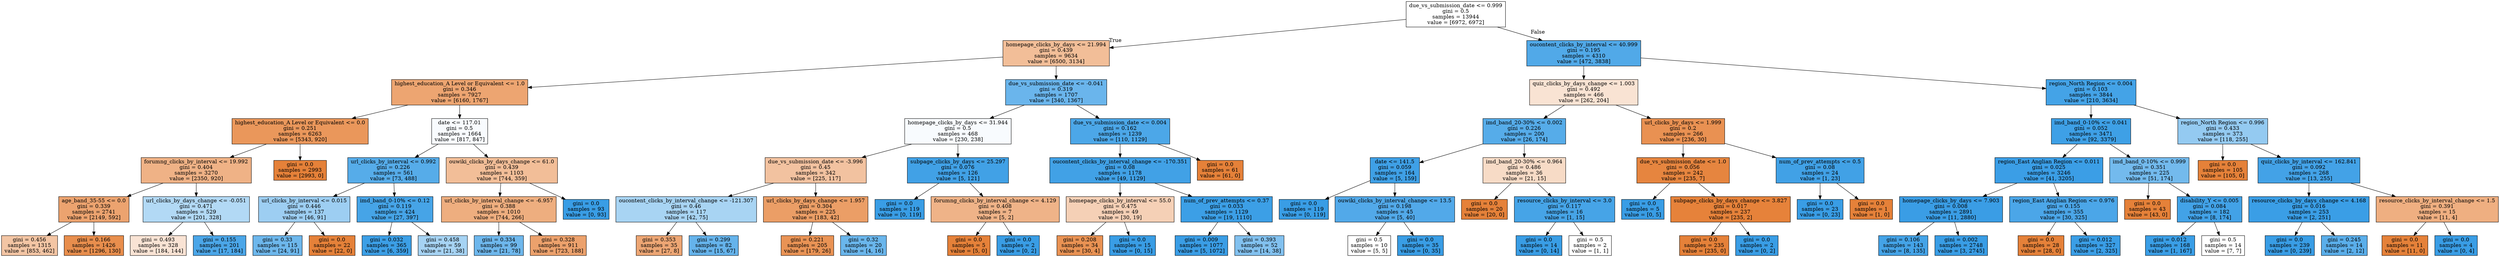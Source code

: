 digraph Tree {
node [shape=box, style="filled", color="black"] ;
0 [label="due_vs_submission_date <= 0.999\ngini = 0.5\nsamples = 13944\nvalue = [6972, 6972]", fillcolor="#e5813900"] ;
1 [label="homepage_clicks_by_days <= 21.994\ngini = 0.439\nsamples = 9634\nvalue = [6500, 3134]", fillcolor="#e5813984"] ;
0 -> 1 [labeldistance=2.5, labelangle=45, headlabel="True"] ;
2 [label="highest_education_A Level or Equivalent <= 1.0\ngini = 0.346\nsamples = 7927\nvalue = [6160, 1767]", fillcolor="#e58139b6"] ;
1 -> 2 ;
3 [label="highest_education_A Level or Equivalent <= 0.0\ngini = 0.251\nsamples = 6263\nvalue = [5343, 920]", fillcolor="#e58139d3"] ;
2 -> 3 ;
4 [label="forumng_clicks_by_interval <= 19.992\ngini = 0.404\nsamples = 3270\nvalue = [2350, 920]", fillcolor="#e581399b"] ;
3 -> 4 ;
5 [label="age_band_35-55 <= 0.0\ngini = 0.339\nsamples = 2741\nvalue = [2149, 592]", fillcolor="#e58139b9"] ;
4 -> 5 ;
6 [label="gini = 0.456\nsamples = 1315\nvalue = [853, 462]", fillcolor="#e5813975"] ;
5 -> 6 ;
7 [label="gini = 0.166\nsamples = 1426\nvalue = [1296, 130]", fillcolor="#e58139e5"] ;
5 -> 7 ;
8 [label="url_clicks_by_days_change <= -0.051\ngini = 0.471\nsamples = 529\nvalue = [201, 328]", fillcolor="#399de563"] ;
4 -> 8 ;
9 [label="gini = 0.493\nsamples = 328\nvalue = [184, 144]", fillcolor="#e5813937"] ;
8 -> 9 ;
10 [label="gini = 0.155\nsamples = 201\nvalue = [17, 184]", fillcolor="#399de5e7"] ;
8 -> 10 ;
11 [label="gini = 0.0\nsamples = 2993\nvalue = [2993, 0]", fillcolor="#e58139ff"] ;
3 -> 11 ;
12 [label="date <= 117.01\ngini = 0.5\nsamples = 1664\nvalue = [817, 847]", fillcolor="#399de509"] ;
2 -> 12 ;
13 [label="url_clicks_by_interval <= 0.992\ngini = 0.226\nsamples = 561\nvalue = [73, 488]", fillcolor="#399de5d9"] ;
12 -> 13 ;
14 [label="url_clicks_by_interval <= 0.015\ngini = 0.446\nsamples = 137\nvalue = [46, 91]", fillcolor="#399de57e"] ;
13 -> 14 ;
15 [label="gini = 0.33\nsamples = 115\nvalue = [24, 91]", fillcolor="#399de5bc"] ;
14 -> 15 ;
16 [label="gini = 0.0\nsamples = 22\nvalue = [22, 0]", fillcolor="#e58139ff"] ;
14 -> 16 ;
17 [label="imd_band_0-10% <= 0.12\ngini = 0.119\nsamples = 424\nvalue = [27, 397]", fillcolor="#399de5ee"] ;
13 -> 17 ;
18 [label="gini = 0.032\nsamples = 365\nvalue = [6, 359]", fillcolor="#399de5fb"] ;
17 -> 18 ;
19 [label="gini = 0.458\nsamples = 59\nvalue = [21, 38]", fillcolor="#399de572"] ;
17 -> 19 ;
20 [label="ouwiki_clicks_by_days_change <= 61.0\ngini = 0.439\nsamples = 1103\nvalue = [744, 359]", fillcolor="#e5813984"] ;
12 -> 20 ;
21 [label="url_clicks_by_interval_change <= -6.957\ngini = 0.388\nsamples = 1010\nvalue = [744, 266]", fillcolor="#e58139a4"] ;
20 -> 21 ;
22 [label="gini = 0.334\nsamples = 99\nvalue = [21, 78]", fillcolor="#399de5ba"] ;
21 -> 22 ;
23 [label="gini = 0.328\nsamples = 911\nvalue = [723, 188]", fillcolor="#e58139bd"] ;
21 -> 23 ;
24 [label="gini = 0.0\nsamples = 93\nvalue = [0, 93]", fillcolor="#399de5ff"] ;
20 -> 24 ;
25 [label="due_vs_submission_date <= -0.041\ngini = 0.319\nsamples = 1707\nvalue = [340, 1367]", fillcolor="#399de5c0"] ;
1 -> 25 ;
26 [label="homepage_clicks_by_days <= 31.944\ngini = 0.5\nsamples = 468\nvalue = [230, 238]", fillcolor="#399de509"] ;
25 -> 26 ;
27 [label="due_vs_submission_date <= -3.996\ngini = 0.45\nsamples = 342\nvalue = [225, 117]", fillcolor="#e581397a"] ;
26 -> 27 ;
28 [label="oucontent_clicks_by_interval_change <= -121.307\ngini = 0.46\nsamples = 117\nvalue = [42, 75]", fillcolor="#399de570"] ;
27 -> 28 ;
29 [label="gini = 0.353\nsamples = 35\nvalue = [27, 8]", fillcolor="#e58139b3"] ;
28 -> 29 ;
30 [label="gini = 0.299\nsamples = 82\nvalue = [15, 67]", fillcolor="#399de5c6"] ;
28 -> 30 ;
31 [label="url_clicks_by_days_change <= 1.957\ngini = 0.304\nsamples = 225\nvalue = [183, 42]", fillcolor="#e58139c4"] ;
27 -> 31 ;
32 [label="gini = 0.221\nsamples = 205\nvalue = [179, 26]", fillcolor="#e58139da"] ;
31 -> 32 ;
33 [label="gini = 0.32\nsamples = 20\nvalue = [4, 16]", fillcolor="#399de5bf"] ;
31 -> 33 ;
34 [label="subpage_clicks_by_days <= 25.297\ngini = 0.076\nsamples = 126\nvalue = [5, 121]", fillcolor="#399de5f4"] ;
26 -> 34 ;
35 [label="gini = 0.0\nsamples = 119\nvalue = [0, 119]", fillcolor="#399de5ff"] ;
34 -> 35 ;
36 [label="forumng_clicks_by_interval_change <= 4.129\ngini = 0.408\nsamples = 7\nvalue = [5, 2]", fillcolor="#e5813999"] ;
34 -> 36 ;
37 [label="gini = 0.0\nsamples = 5\nvalue = [5, 0]", fillcolor="#e58139ff"] ;
36 -> 37 ;
38 [label="gini = 0.0\nsamples = 2\nvalue = [0, 2]", fillcolor="#399de5ff"] ;
36 -> 38 ;
39 [label="due_vs_submission_date <= 0.004\ngini = 0.162\nsamples = 1239\nvalue = [110, 1129]", fillcolor="#399de5e6"] ;
25 -> 39 ;
40 [label="oucontent_clicks_by_interval_change <= -170.351\ngini = 0.08\nsamples = 1178\nvalue = [49, 1129]", fillcolor="#399de5f4"] ;
39 -> 40 ;
41 [label="homepage_clicks_by_interval <= 55.0\ngini = 0.475\nsamples = 49\nvalue = [30, 19]", fillcolor="#e581395e"] ;
40 -> 41 ;
42 [label="gini = 0.208\nsamples = 34\nvalue = [30, 4]", fillcolor="#e58139dd"] ;
41 -> 42 ;
43 [label="gini = 0.0\nsamples = 15\nvalue = [0, 15]", fillcolor="#399de5ff"] ;
41 -> 43 ;
44 [label="num_of_prev_attempts <= 0.37\ngini = 0.033\nsamples = 1129\nvalue = [19, 1110]", fillcolor="#399de5fb"] ;
40 -> 44 ;
45 [label="gini = 0.009\nsamples = 1077\nvalue = [5, 1072]", fillcolor="#399de5fe"] ;
44 -> 45 ;
46 [label="gini = 0.393\nsamples = 52\nvalue = [14, 38]", fillcolor="#399de5a1"] ;
44 -> 46 ;
47 [label="gini = 0.0\nsamples = 61\nvalue = [61, 0]", fillcolor="#e58139ff"] ;
39 -> 47 ;
48 [label="oucontent_clicks_by_interval <= 40.999\ngini = 0.195\nsamples = 4310\nvalue = [472, 3838]", fillcolor="#399de5e0"] ;
0 -> 48 [labeldistance=2.5, labelangle=-45, headlabel="False"] ;
49 [label="quiz_clicks_by_days_change <= 1.003\ngini = 0.492\nsamples = 466\nvalue = [262, 204]", fillcolor="#e5813938"] ;
48 -> 49 ;
50 [label="imd_band_20-30% <= 0.002\ngini = 0.226\nsamples = 200\nvalue = [26, 174]", fillcolor="#399de5d9"] ;
49 -> 50 ;
51 [label="date <= 141.5\ngini = 0.059\nsamples = 164\nvalue = [5, 159]", fillcolor="#399de5f7"] ;
50 -> 51 ;
52 [label="gini = 0.0\nsamples = 119\nvalue = [0, 119]", fillcolor="#399de5ff"] ;
51 -> 52 ;
53 [label="ouwiki_clicks_by_interval_change <= 13.5\ngini = 0.198\nsamples = 45\nvalue = [5, 40]", fillcolor="#399de5df"] ;
51 -> 53 ;
54 [label="gini = 0.5\nsamples = 10\nvalue = [5, 5]", fillcolor="#e5813900"] ;
53 -> 54 ;
55 [label="gini = 0.0\nsamples = 35\nvalue = [0, 35]", fillcolor="#399de5ff"] ;
53 -> 55 ;
56 [label="imd_band_20-30% <= 0.964\ngini = 0.486\nsamples = 36\nvalue = [21, 15]", fillcolor="#e5813949"] ;
50 -> 56 ;
57 [label="gini = 0.0\nsamples = 20\nvalue = [20, 0]", fillcolor="#e58139ff"] ;
56 -> 57 ;
58 [label="resource_clicks_by_interval <= 3.0\ngini = 0.117\nsamples = 16\nvalue = [1, 15]", fillcolor="#399de5ee"] ;
56 -> 58 ;
59 [label="gini = 0.0\nsamples = 14\nvalue = [0, 14]", fillcolor="#399de5ff"] ;
58 -> 59 ;
60 [label="gini = 0.5\nsamples = 2\nvalue = [1, 1]", fillcolor="#e5813900"] ;
58 -> 60 ;
61 [label="url_clicks_by_days <= 1.999\ngini = 0.2\nsamples = 266\nvalue = [236, 30]", fillcolor="#e58139df"] ;
49 -> 61 ;
62 [label="due_vs_submission_date <= 1.0\ngini = 0.056\nsamples = 242\nvalue = [235, 7]", fillcolor="#e58139f7"] ;
61 -> 62 ;
63 [label="gini = 0.0\nsamples = 5\nvalue = [0, 5]", fillcolor="#399de5ff"] ;
62 -> 63 ;
64 [label="subpage_clicks_by_days_change <= 3.827\ngini = 0.017\nsamples = 237\nvalue = [235, 2]", fillcolor="#e58139fd"] ;
62 -> 64 ;
65 [label="gini = 0.0\nsamples = 235\nvalue = [235, 0]", fillcolor="#e58139ff"] ;
64 -> 65 ;
66 [label="gini = 0.0\nsamples = 2\nvalue = [0, 2]", fillcolor="#399de5ff"] ;
64 -> 66 ;
67 [label="num_of_prev_attempts <= 0.5\ngini = 0.08\nsamples = 24\nvalue = [1, 23]", fillcolor="#399de5f4"] ;
61 -> 67 ;
68 [label="gini = 0.0\nsamples = 23\nvalue = [0, 23]", fillcolor="#399de5ff"] ;
67 -> 68 ;
69 [label="gini = 0.0\nsamples = 1\nvalue = [1, 0]", fillcolor="#e58139ff"] ;
67 -> 69 ;
70 [label="region_North Region <= 0.004\ngini = 0.103\nsamples = 3844\nvalue = [210, 3634]", fillcolor="#399de5f0"] ;
48 -> 70 ;
71 [label="imd_band_0-10% <= 0.041\ngini = 0.052\nsamples = 3471\nvalue = [92, 3379]", fillcolor="#399de5f8"] ;
70 -> 71 ;
72 [label="region_East Anglian Region <= 0.011\ngini = 0.025\nsamples = 3246\nvalue = [41, 3205]", fillcolor="#399de5fc"] ;
71 -> 72 ;
73 [label="homepage_clicks_by_days <= 7.903\ngini = 0.008\nsamples = 2891\nvalue = [11, 2880]", fillcolor="#399de5fe"] ;
72 -> 73 ;
74 [label="gini = 0.106\nsamples = 143\nvalue = [8, 135]", fillcolor="#399de5f0"] ;
73 -> 74 ;
75 [label="gini = 0.002\nsamples = 2748\nvalue = [3, 2745]", fillcolor="#399de5ff"] ;
73 -> 75 ;
76 [label="region_East Anglian Region <= 0.976\ngini = 0.155\nsamples = 355\nvalue = [30, 325]", fillcolor="#399de5e7"] ;
72 -> 76 ;
77 [label="gini = 0.0\nsamples = 28\nvalue = [28, 0]", fillcolor="#e58139ff"] ;
76 -> 77 ;
78 [label="gini = 0.012\nsamples = 327\nvalue = [2, 325]", fillcolor="#399de5fd"] ;
76 -> 78 ;
79 [label="imd_band_0-10% <= 0.999\ngini = 0.351\nsamples = 225\nvalue = [51, 174]", fillcolor="#399de5b4"] ;
71 -> 79 ;
80 [label="gini = 0.0\nsamples = 43\nvalue = [43, 0]", fillcolor="#e58139ff"] ;
79 -> 80 ;
81 [label="disability_Y <= 0.005\ngini = 0.084\nsamples = 182\nvalue = [8, 174]", fillcolor="#399de5f3"] ;
79 -> 81 ;
82 [label="gini = 0.012\nsamples = 168\nvalue = [1, 167]", fillcolor="#399de5fd"] ;
81 -> 82 ;
83 [label="gini = 0.5\nsamples = 14\nvalue = [7, 7]", fillcolor="#e5813900"] ;
81 -> 83 ;
84 [label="region_North Region <= 0.996\ngini = 0.433\nsamples = 373\nvalue = [118, 255]", fillcolor="#399de589"] ;
70 -> 84 ;
85 [label="gini = 0.0\nsamples = 105\nvalue = [105, 0]", fillcolor="#e58139ff"] ;
84 -> 85 ;
86 [label="quiz_clicks_by_interval <= 162.841\ngini = 0.092\nsamples = 268\nvalue = [13, 255]", fillcolor="#399de5f2"] ;
84 -> 86 ;
87 [label="resource_clicks_by_days_change <= 4.168\ngini = 0.016\nsamples = 253\nvalue = [2, 251]", fillcolor="#399de5fd"] ;
86 -> 87 ;
88 [label="gini = 0.0\nsamples = 239\nvalue = [0, 239]", fillcolor="#399de5ff"] ;
87 -> 88 ;
89 [label="gini = 0.245\nsamples = 14\nvalue = [2, 12]", fillcolor="#399de5d4"] ;
87 -> 89 ;
90 [label="resource_clicks_by_interval_change <= 1.5\ngini = 0.391\nsamples = 15\nvalue = [11, 4]", fillcolor="#e58139a2"] ;
86 -> 90 ;
91 [label="gini = 0.0\nsamples = 11\nvalue = [11, 0]", fillcolor="#e58139ff"] ;
90 -> 91 ;
92 [label="gini = 0.0\nsamples = 4\nvalue = [0, 4]", fillcolor="#399de5ff"] ;
90 -> 92 ;
}